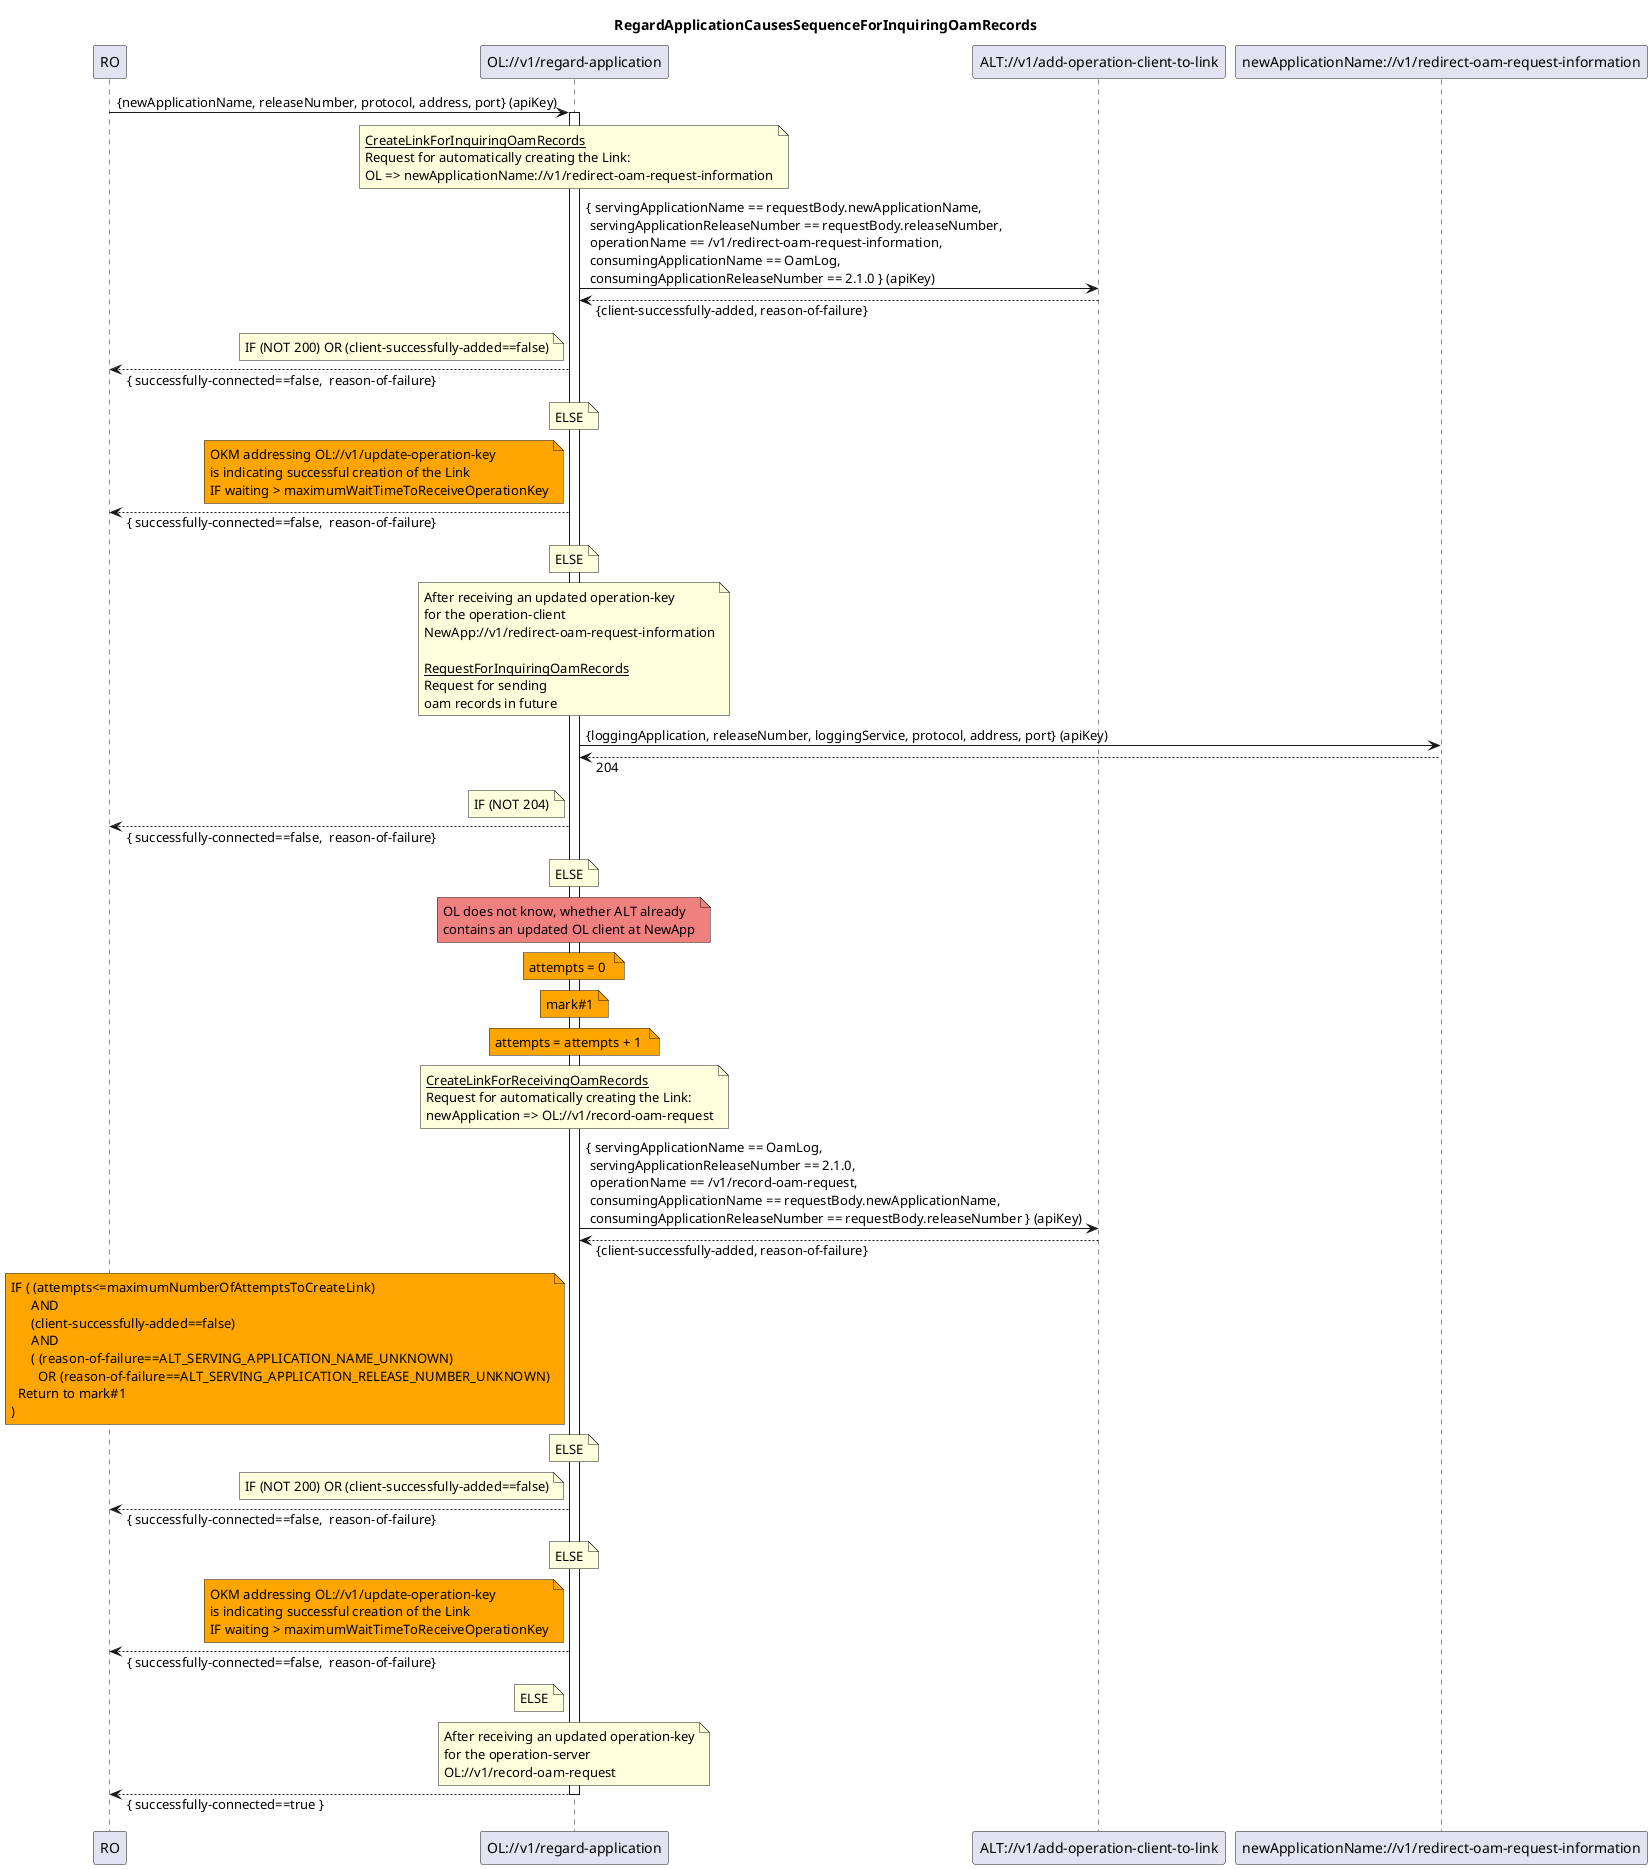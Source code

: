 @startuml is001_RegardApplicationCausesSequenceForInquiringOamRecords
skinparam responseMessageBelowArrow true

title
RegardApplicationCausesSequenceForInquiringOamRecords
end title

participant "RO" as ro
participant "OL://v1/regard-application" as ol
participant "ALT://v1/add-operation-client-to-link" as alt
participant "newApplicationName://v1/redirect-oam-request-information" as newApplicationFuture

ro -> ol : {newApplicationName, releaseNumber, protocol, address, port} (apiKey)
activate ol

note over ol
<u>CreateLinkForInquiringOamRecords</u>
Request for automatically creating the Link:
OL => newApplicationName://v1/redirect-oam-request-information
end note
ol -> alt : { servingApplicationName == requestBody.newApplicationName,\n servingApplicationReleaseNumber == requestBody.releaseNumber,\n operationName == /v1/redirect-oam-request-information,\n consumingApplicationName == OamLog,\n consumingApplicationReleaseNumber == 2.1.0 } (apiKey)
ol <-- alt : {client-successfully-added, reason-of-failure}

note left ol
IF (NOT 200) OR (client-successfully-added==false)
end note
ro <-- ol : { successfully-connected==false,  reason-of-failure}

note over ol
ELSE
end note

note left ol #Orange
OKM addressing OL://v1/update-operation-key
is indicating successful creation of the Link
IF waiting > maximumWaitTimeToReceiveOperationKey
end note
ro <-- ol : { successfully-connected==false,  reason-of-failure}

note over ol
ELSE
end note

note over ol
After receiving an updated operation-key
for the operation-client
NewApp://v1/redirect-oam-request-information

<u>RequestForInquiringOamRecords</u>
Request for sending
oam records in future
end note
ol -> newApplicationFuture : {loggingApplication, releaseNumber, loggingService, protocol, address, port} (apiKey)
ol <-- newApplicationFuture : 204

note left ol
IF (NOT 204)
end note
ro <-- ol : { successfully-connected==false,  reason-of-failure}

note over ol
ELSE
end note

note over ol #LightCoral
OL does not know, whether ALT already 
contains an updated OL client at NewApp
end note

note over ol #Orange
attempts = 0 
end note

note over ol #Orange
mark#1
end note

note over ol #Orange
attempts = attempts + 1 
end note

note over ol
<u>CreateLinkForReceivingOamRecords</u>
Request for automatically creating the Link:
newApplication => OL://v1/record-oam-request
end note
ol -> alt : { servingApplicationName == OamLog,\n servingApplicationReleaseNumber == 2.1.0,\n operationName == /v1/record-oam-request,\n consumingApplicationName == requestBody.newApplicationName,\n consumingApplicationReleaseNumber == requestBody.releaseNumber } (apiKey)
ol <-- alt : {client-successfully-added, reason-of-failure}

note left ol #Orange
IF ( (attempts<=maximumNumberOfAttemptsToCreateLink)
      AND 
      (client-successfully-added==false)
      AND
      ( (reason-of-failure==ALT_SERVING_APPLICATION_NAME_UNKNOWN)
        OR (reason-of-failure==ALT_SERVING_APPLICATION_RELEASE_NUMBER_UNKNOWN)
  Return to mark#1
)
end note

note over ol
ELSE
end note

note left ol
IF (NOT 200) OR (client-successfully-added==false)
end note
ro <-- ol : { successfully-connected==false,  reason-of-failure}

note over ol
ELSE
end note

note left ol #Orange
OKM addressing OL://v1/update-operation-key
is indicating successful creation of the Link
IF waiting > maximumWaitTimeToReceiveOperationKey
end note
ro <-- ol : { successfully-connected==false,  reason-of-failure}

note left ol
ELSE
end note

note over ol
After receiving an updated operation-key
for the operation-server
OL://v1/record-oam-request
end note
ro <-- ol : { successfully-connected==true }

deactivate ol

@enduml